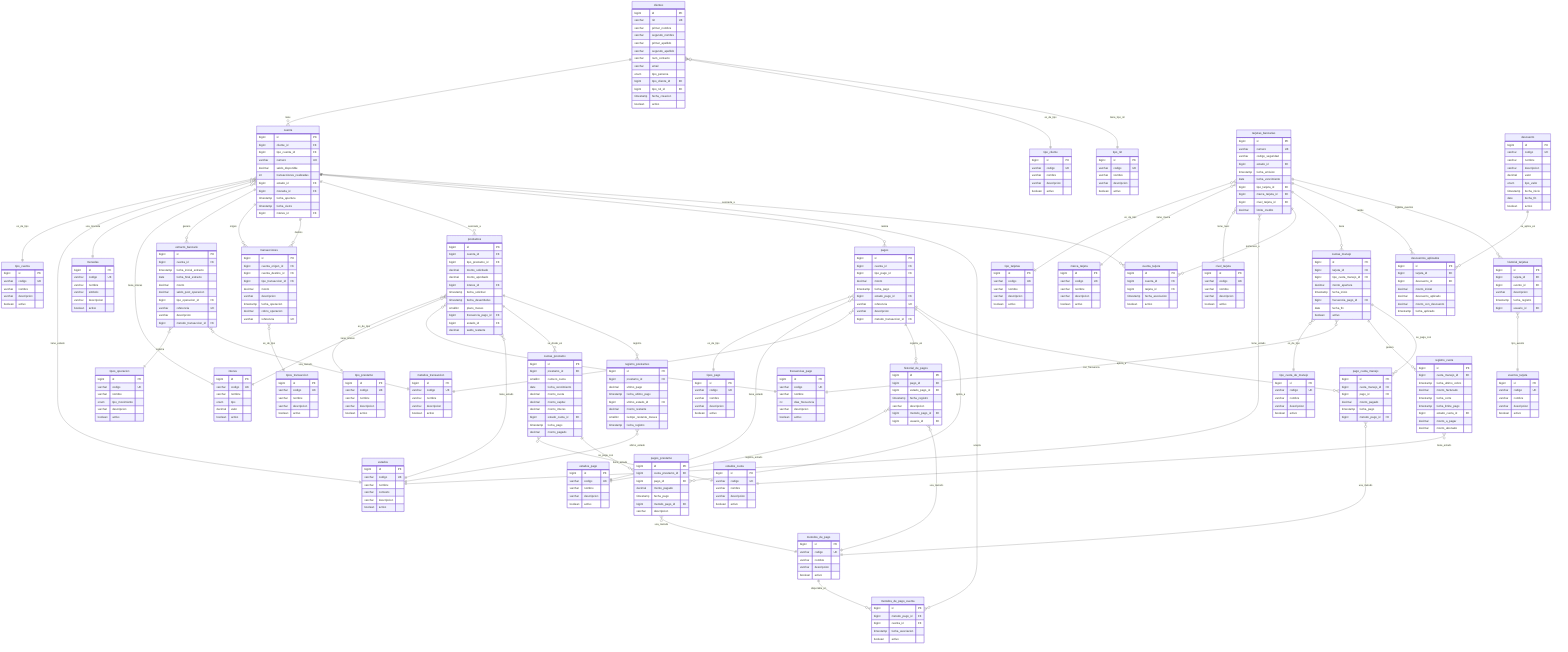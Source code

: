 erDiagram
    %% =====================================
    %% TABLAS DE CATÁLOGO/LOOKUP
    %% =====================================
    
    tipo_cliente {
        bigint id PK
        varchar codigo UK
        varchar nombre
        varchar descripcion
        boolean activo
    }
    
    tipo_cuenta {
        bigint id PK
        varchar codigo UK
        varchar nombre
        varchar descripcion
        boolean activo
    }
    
    tipo_tarjetas {
        bigint id PK
        varchar codigo UK
        varchar nombre
        varchar descripcion
        boolean activo
    }
    
    marca_tarjeta {
        bigint id PK
        varchar codigo UK
        varchar nombre
        varchar descripcion
        boolean activo
    }
    
    nivel_tarjeta {
        bigint id PK
        varchar codigo UK
        varchar nombre
        varchar descripcion
        boolean activo
    }
    
    tipo_prestamo {
        bigint id PK
        varchar codigo UK
        varchar nombre
        varchar descripcion
        boolean activo
    }
    
    tipo_cuota_de_manejo {
        bigint id PK
        varchar codigo UK
        varchar nombre
        varchar descripcion
        boolean activo
    }
    
    tipo_nit {
        bigint id PK
        varchar codigo UK
        varchar nombre
        varchar descripcion
        boolean activo
    }
    
    metodos_de_pago {
        bigint id PK
        varchar codigo UK
        varchar nombre
        varchar descripcion
        boolean activo
    }
    
    monedas {
        bigint id PK
        varchar codigo UK
        varchar nombre
        varchar simbolo
        varchar descripcion
        boolean activo
    }
    
    estados {
        bigint id PK
        varchar codigo UK
        varchar nombre
        varchar contexto
        varchar descripcion
        boolean activo
    }
    
    frecuencias_pago {
        bigint id PK
        varchar codigo UK
        varchar nombre
        int dias_frecuencia
        varchar descripcion
        boolean activo
    }
    
    tipos_operacion {
        bigint id PK
        varchar codigo UK
        varchar nombre
        enum tipo_movimiento
        varchar descripcion
        boolean activo
    }
    
    tipos_transaccion {
        bigint id PK
        varchar codigo UK
        varchar nombre
        varchar descripcion
        boolean activo
    }
    
    metodos_transaccion {
        bigint id PK
        varchar codigo UK
        varchar nombre
        varchar descripcion
        boolean activo
    }
    
    estados_pago {
        bigint id PK
        varchar codigo UK
        varchar nombre
        varchar descripcion
        boolean activo
    }
    
    estados_cuota {
        bigint id PK
        varchar codigo UK
        varchar nombre
        varchar descripcion
        boolean activo
    }
    
    eventos_tarjeta {
        bigint id PK
        varchar codigo UK
        varchar nombre
        varchar descripcion
        boolean activo
    }
    
    tipos_pago {
        bigint id PK
        varchar codigo UK
        varchar nombre
        varchar descripcion
        boolean activo
    }
    
    %% =====================================
    %% TABLAS PRINCIPALES
    %% =====================================
    
    clientes {
        bigint id PK
        varchar nit UK
        varchar primer_nombre
        varchar segundo_nombre
        varchar primer_apellido
        varchar segundo_apellido
        varchar num_contacto
        varchar email
        enum tipo_persona
        bigint tipo_cliente_id FK
        bigint tipo_nit_id FK
        timestamp fecha_creacion
        boolean activo
    }
    
    cuenta {
        bigint id PK
        bigint cliente_id FK
        bigint tipo_cuenta_id FK
        varchar numero UK
        decimal saldo_disponible
        int transacciones_realizadas
        bigint estado_id FK
        bigint moneda_id FK
        timestamp fecha_apertura
        timestamp fecha_cierre
        bigint interes_id FK
    }
    
    tarjetas_bancarias {
        bigint id PK
        varchar numero UK
        varchar codigo_seguridad
        bigint estado_id FK
        timestamp fecha_emision
        date fecha_vencimiento
        bigint tipo_tarjeta_id FK
        bigint marca_tarjeta_id FK
        bigint nivel_tarjeta_id FK
        decimal limite_credito
    }
    
    prestamos {
        bigint id PK
        bigint cuenta_id FK
        bigint tipo_prestamo_id FK
        decimal monto_solicitado
        decimal monto_aprobado
        bigint interes_id FK
        timestamp fecha_solicitud
        timestamp fecha_desembolso
        smallint plazo_meses
        bigint frecuencia_pago_id FK
        bigint estado_id FK
        decimal saldo_restante
    }
    
    interes {
        bigint id PK
        varchar codigo UK
        varchar nombre
        enum tipo
        decimal valor
        boolean activo
    }
    
    descuento {
        bigint id PK
        varchar codigo UK
        varchar nombre
        varchar descripcion
        decimal valor
        enum tipo_valor
        timestamp fecha_inicio
        date fecha_fin
        boolean activo
    }
    
    %% =====================================
    %% TABLAS DE RELACIÓN Y TRANSACCIONALES
    %% =====================================
    
    metodos_de_pago_cuenta {
        bigint id PK
        bigint metodo_pago_id FK
        bigint cuenta_id FK
        timestamp fecha_asociacion
        boolean activo
    }
    
    cuenta_tarjeta {
        bigint id PK
        bigint cuenta_id FK
        bigint tarjeta_id FK
        timestamp fecha_asociacion
        boolean activo
    }
    
    cuotas_manejo {
        bigint id PK
        bigint tarjeta_id FK
        bigint tipo_cuota_manejo_id FK
        decimal monto_apertura
        timestamp fecha_inicio
        bigint frecuencia_pago_id FK
        date fecha_fin
        boolean activo
    }
    
    registro_cuota {
        bigint id PK
        bigint cuota_manejo_id FK
        timestamp fecha_ultimo_cobro
        decimal monto_facturado
        timestamp fecha_corte
        timestamp fecha_limite_pago
        bigint estado_cuota_id FK
        decimal monto_a_pagar
        decimal monto_abonado
    }
    
    extracto_bancario {
        bigint id PK
        bigint cuenta_id FK
        timestamp fecha_inicial_extracto
        date fecha_final_extracto
        decimal monto
        decimal saldo_post_operacion
        bigint tipo_operacion_id FK
        varchar referencia UK
        varchar descripcion
        bigint metodo_transaccion_id FK
    }
    
    transacciones {
        bigint id PK
        bigint cuenta_origen_id FK
        bigint cuenta_destino_id FK
        bigint tipo_transaccion_id FK
        decimal monto
        varchar descripcion
        timestamp fecha_operacion
        decimal cobro_operacion
        varchar referencia UK
    }
    
    descuentos_aplicados {
        bigint id PK
        bigint tarjeta_id FK
        bigint descuento_id FK
        decimal monto_inicial
        decimal descuento_aplicado
        decimal monto_con_descuento
        timestamp fecha_aplicado
    }
    
    historial_tarjetas {
        bigint id PK
        bigint tarjeta_id FK
        bigint evento_id FK
        varchar descripcion
        timestamp fecha_registro
        bigint usuario_id FK
    }
    
    registro_prestamos {
        bigint id PK
        bigint prestamo_id FK
        decimal ultimo_pago
        timestamp fecha_ultimo_pago
        bigint ultimo_estado_id FK
        decimal monto_restante
        smallint tiempo_restante_meses
        timestamp fecha_registro
    }
    
    cuotas_prestamo {
        bigint id PK
        bigint prestamo_id FK
        smallint numero_cuota
        date fecha_vencimiento
        decimal monto_cuota
        decimal monto_capital
        decimal monto_interes
        bigint estado_cuota_id FK
        timestamp fecha_pago
        decimal monto_pagado
    }
    
    pagos {
        bigint id PK
        bigint cuenta_id FK
        bigint tipo_pago_id FK
        decimal monto
        timestamp fecha_pago
        bigint estado_pago_id FK
        varchar referencia UK
        varchar descripcion
        bigint metodo_transaccion_id FK
    }
    
    historial_de_pagos {
        bigint id PK
        bigint pago_id FK
        bigint estado_pago_id FK
        timestamp fecha_registro
        varchar descripcion
        bigint metodo_pago_id FK
        bigint usuario_id FK
    }
    
    pagos_prestamo {
        bigint id PK
        bigint cuota_prestamo_id FK
        bigint pago_id FK
        decimal monto_pagado
        timestamp fecha_pago
        bigint metodo_pago_id FK
        varchar descripcion
    }
    
    pago_cuota_manejo {
        bigint id PK
        bigint cuota_manejo_id FK
        bigint pago_id FK
        decimal monto_pagado
        timestamp fecha_pago
        bigint metodo_pago_id FK
    }
    
    %% =====================================
    %% RELACIONES PRINCIPALES
    %% =====================================
    
    %% Cliente y sus relaciones
    clientes ||--o{ cuenta : "tiene"
    clientes }o--|| tipo_cliente : "es_de_tipo"
    clientes }o--|| tipo_nit : "tiene_tipo_nit"
    
    %% Cuenta y sus relaciones
    cuenta }o--|| tipo_cuenta : "es_de_tipo"
    cuenta }o--|| estados : "tiene_estado"
    cuenta }o--|| monedas : "usa_moneda"
    cuenta }o--|| interes : "tiene_interes"
    cuenta ||--o{ extracto_bancario : "genera"
    cuenta ||--o{ transacciones : "origen"
    cuenta ||--o{ transacciones : "destino"
    cuenta ||--o{ prestamos : "asociado_a"
    cuenta ||--o{ pagos : "realiza"
    
    %% Métodos de pago para cuentas
    cuenta ||--o{ metodos_de_pago_cuenta : "acepta"
    metodos_de_pago ||--o{ metodos_de_pago_cuenta : "disponible_en"
    
    %% Tarjetas y relaciones
    tarjetas_bancarias }o--|| tipo_tarjetas : "es_de_tipo"
    tarjetas_bancarias }o--|| marca_tarjeta : "tiene_marca"
    tarjetas_bancarias }o--|| nivel_tarjeta : "tiene_nivel"
    tarjetas_bancarias }o--|| estados : "tiene_estado"
    
    %% Relación cuenta-tarjeta
    cuenta ||--o{ cuenta_tarjeta : "asociada_a"
    tarjetas_bancarias ||--o{ cuenta_tarjeta : "pertenece_a"
    
    %% Cuotas de manejo
    tarjetas_bancarias ||--o{ cuotas_manejo : "tiene"
    cuotas_manejo }o--|| tipo_cuota_de_manejo : "es_de_tipo"
    cuotas_manejo }o--|| frecuencias_pago : "con_frecuencia"
    cuotas_manejo ||--o{ registro_cuota : "genera"
    cuotas_manejo ||--o{ pago_cuota_manejo : "se_paga_con"
    
    %% Préstamos
    prestamos }o--|| tipo_prestamo : "es_de_tipo"
    prestamos }o--|| interes : "tiene_interes"
    prestamos }o--|| frecuencias_pago : "con_frecuencia"
    prestamos }o--|| estados : "tiene_estado"
    prestamos ||--o{ cuotas_prestamo : "se_divide_en"
    prestamos ||--o{ registro_prestamos : "registra"
    
    %% Cuotas de préstamo
    cuotas_prestamo }o--|| estados_cuota : "tiene_estado"
    cuotas_prestamo ||--o{ pagos_prestamo : "se_paga_con"
    
    %% Pagos
    pagos }o--|| tipos_pago : "es_de_tipo"
    pagos }o--|| estados_pago : "tiene_estado"
    pagos }o--|| metodos_transaccion : "usa_metodo"
    pagos ||--o{ historial_de_pagos : "registra_en"
    pagos ||--o{ pagos_prestamo : "aplica_a"
    pagos ||--o{ pago_cuota_manejo : "aplica_a"
    
    %% Transacciones
    transacciones }o--|| tipos_transaccion : "es_de_tipo"
    
    %% Extractos
    extracto_bancario }o--|| tipos_operacion : "registra"
    extracto_bancario }o--|| metodos_transaccion : "usa_metodo"
    
    %% Descuentos
    tarjetas_bancarias ||--o{ descuentos_aplicados : "recibe"
    descuento ||--o{ descuentos_aplicados : "se_aplica_en"
    
    %% Historial
    tarjetas_bancarias ||--o{ historial_tarjetas : "registra_eventos"
    historial_tarjetas }o--|| eventos_tarjeta : "tipo_evento"
    
    %% Estados y cuotas
    registro_cuota }o--|| estados_cuota : "tiene_estado"
    historial_de_pagos }o--|| estados_pago : "registra_estado"
    historial_de_pagos }o--|| metodos_de_pago : "usa_metodo"
    pagos_prestamo }o--|| metodos_de_pago : "usa_metodo"
    pago_cuota_manejo }o--|| metodos_de_pago : "usa_metodo"
    registro_prestamos }o--|| estados : "ultimo_estado"